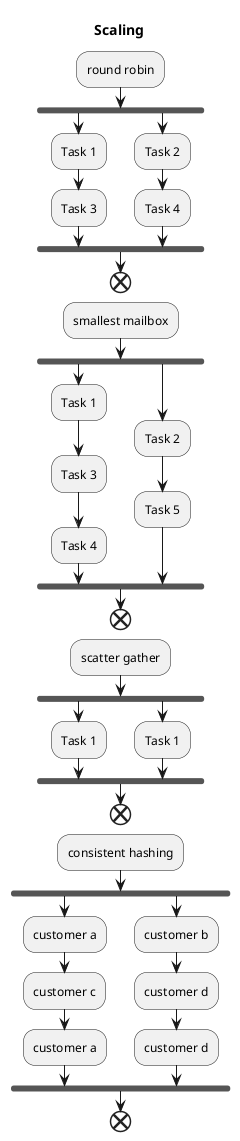 @startuml
title Scaling

:round robin;
  fork
	:Task 1;
	:Task 3;
  fork again
	:Task 2;
	:Task 4;
  end fork
end


:smallest mailbox;
  fork
	:Task 1;
	:Task 3;
	:Task 4;
  fork again
	:Task 2;
	:Task 5;
  end fork
end


:scatter gather;
  fork
	:Task 1;
  fork again
	:Task 1;
  end fork
end




:consistent hashing;
  fork
	:customer a;
    :customer c;
    :customer a;
  fork again
	:customer b;
    :customer d;
    :customer d;
  end fork
end



@enduml
